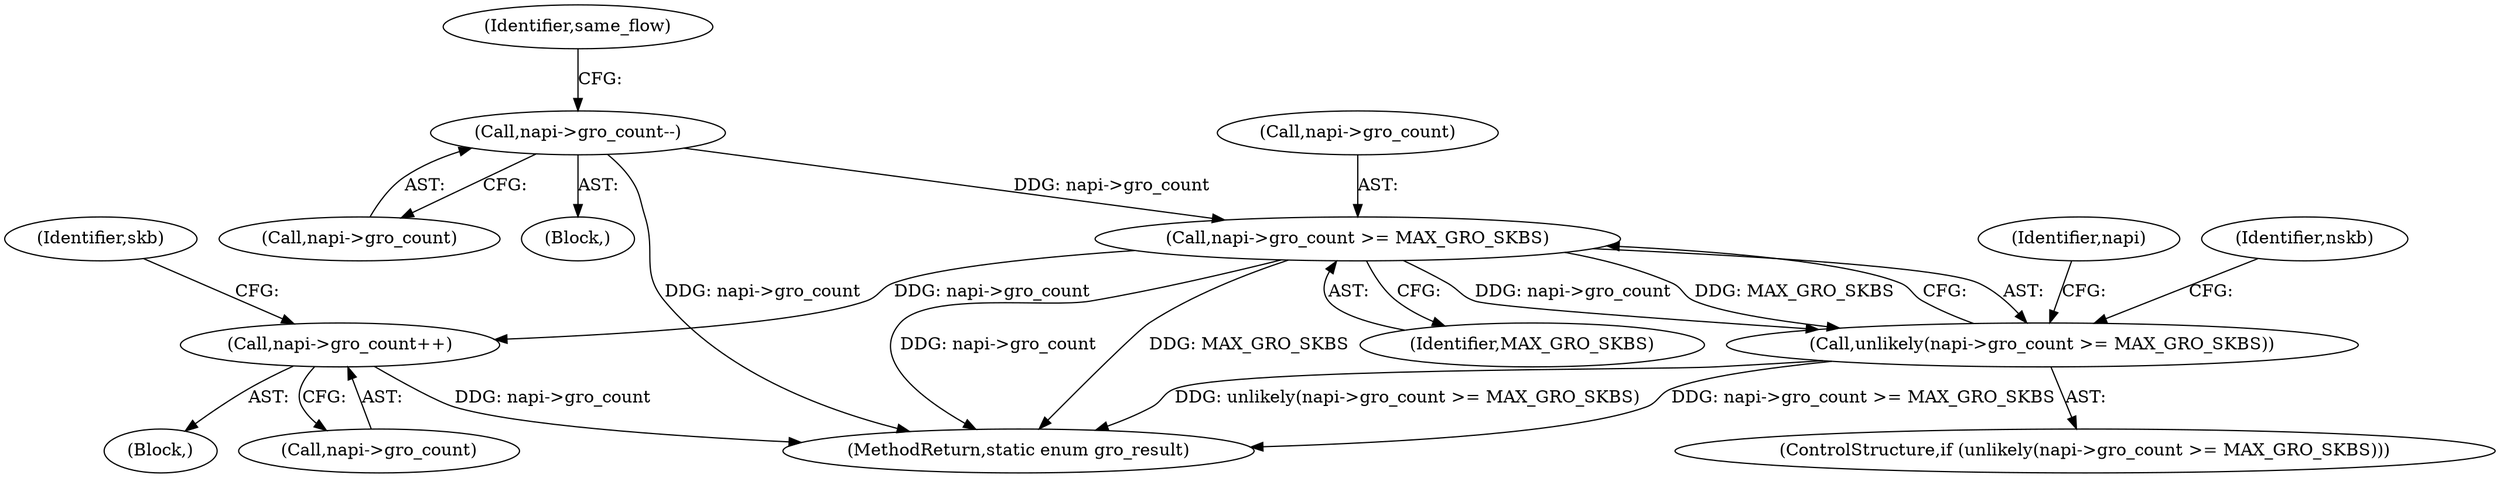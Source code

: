 digraph "0_linux_fac8e0f579695a3ecbc4d3cac369139d7f819971@pointer" {
"1000313" [label="(Call,napi->gro_count--)"];
"1000328" [label="(Call,napi->gro_count >= MAX_GRO_SKBS)"];
"1000327" [label="(Call,unlikely(napi->gro_count >= MAX_GRO_SKBS))"];
"1000368" [label="(Call,napi->gro_count++)"];
"1000327" [label="(Call,unlikely(napi->gro_count >= MAX_GRO_SKBS))"];
"1000329" [label="(Call,napi->gro_count)"];
"1000313" [label="(Call,napi->gro_count--)"];
"1000328" [label="(Call,napi->gro_count >= MAX_GRO_SKBS)"];
"1000375" [label="(Identifier,skb)"];
"1000318" [label="(Identifier,same_flow)"];
"1000435" [label="(MethodReturn,static enum gro_result)"];
"1000368" [label="(Call,napi->gro_count++)"];
"1000370" [label="(Identifier,napi)"];
"1000336" [label="(Identifier,nskb)"];
"1000332" [label="(Identifier,MAX_GRO_SKBS)"];
"1000369" [label="(Call,napi->gro_count)"];
"1000326" [label="(ControlStructure,if (unlikely(napi->gro_count >= MAX_GRO_SKBS)))"];
"1000367" [label="(Block,)"];
"1000314" [label="(Call,napi->gro_count)"];
"1000294" [label="(Block,)"];
"1000313" -> "1000294"  [label="AST: "];
"1000313" -> "1000314"  [label="CFG: "];
"1000314" -> "1000313"  [label="AST: "];
"1000318" -> "1000313"  [label="CFG: "];
"1000313" -> "1000435"  [label="DDG: napi->gro_count"];
"1000313" -> "1000328"  [label="DDG: napi->gro_count"];
"1000328" -> "1000327"  [label="AST: "];
"1000328" -> "1000332"  [label="CFG: "];
"1000329" -> "1000328"  [label="AST: "];
"1000332" -> "1000328"  [label="AST: "];
"1000327" -> "1000328"  [label="CFG: "];
"1000328" -> "1000435"  [label="DDG: MAX_GRO_SKBS"];
"1000328" -> "1000435"  [label="DDG: napi->gro_count"];
"1000328" -> "1000327"  [label="DDG: napi->gro_count"];
"1000328" -> "1000327"  [label="DDG: MAX_GRO_SKBS"];
"1000328" -> "1000368"  [label="DDG: napi->gro_count"];
"1000327" -> "1000326"  [label="AST: "];
"1000336" -> "1000327"  [label="CFG: "];
"1000370" -> "1000327"  [label="CFG: "];
"1000327" -> "1000435"  [label="DDG: napi->gro_count >= MAX_GRO_SKBS"];
"1000327" -> "1000435"  [label="DDG: unlikely(napi->gro_count >= MAX_GRO_SKBS)"];
"1000368" -> "1000367"  [label="AST: "];
"1000368" -> "1000369"  [label="CFG: "];
"1000369" -> "1000368"  [label="AST: "];
"1000375" -> "1000368"  [label="CFG: "];
"1000368" -> "1000435"  [label="DDG: napi->gro_count"];
}
